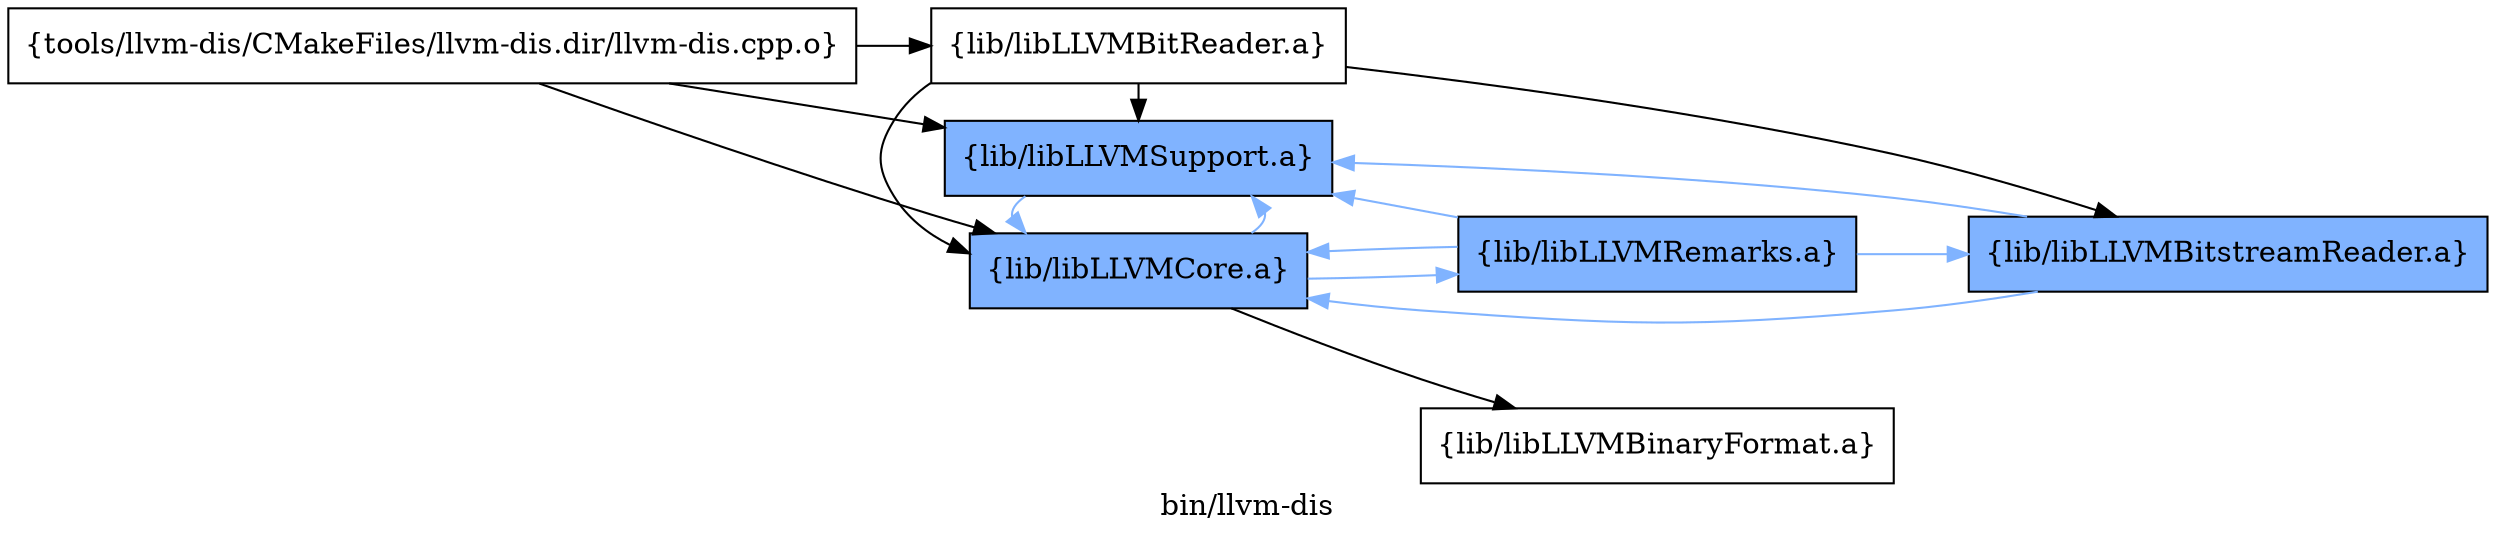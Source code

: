 digraph "bin/llvm-dis" {
	label="bin/llvm-dis";
	rankdir=LR;
	{ rank=same; Node0x55776db5baf8;  }
	{ rank=same; Node0x55776db5afb8; Node0x55776db5b4b8; Node0x55776db5f8d8;  }

	Node0x55776db5baf8 [shape=record,shape=box,group=0,label="{tools/llvm-dis/CMakeFiles/llvm-dis.dir/llvm-dis.cpp.o}"];
	Node0x55776db5baf8 -> Node0x55776db5afb8;
	Node0x55776db5baf8 -> Node0x55776db5b4b8;
	Node0x55776db5baf8 -> Node0x55776db5f8d8;
	Node0x55776db5afb8 [shape=record,shape=box,group=0,label="{lib/libLLVMBitReader.a}"];
	Node0x55776db5afb8 -> Node0x55776db5b4b8;
	Node0x55776db5afb8 -> Node0x55776db5f8d8;
	Node0x55776db5afb8 -> Node0x55776db5ea78;
	Node0x55776db5b4b8 [shape=record,shape=box,group=1,style=filled,fillcolor="0.600000 0.5 1",label="{lib/libLLVMCore.a}"];
	Node0x55776db5b4b8 -> Node0x55776db5f8d8[color="0.600000 0.5 1"];
	Node0x55776db5b4b8 -> Node0x55776db5f428;
	Node0x55776db5b4b8 -> Node0x55776db5ef78[color="0.600000 0.5 1"];
	Node0x55776db5f8d8 [shape=record,shape=box,group=1,style=filled,fillcolor="0.600000 0.5 1",label="{lib/libLLVMSupport.a}"];
	Node0x55776db5f8d8 -> Node0x55776db5b4b8[color="0.600000 0.5 1"];
	Node0x55776db5ea78 [shape=record,shape=box,group=1,style=filled,fillcolor="0.600000 0.5 1",label="{lib/libLLVMBitstreamReader.a}"];
	Node0x55776db5ea78 -> Node0x55776db5b4b8[color="0.600000 0.5 1"];
	Node0x55776db5ea78 -> Node0x55776db5f8d8[color="0.600000 0.5 1"];
	Node0x55776db5f428 [shape=record,shape=box,group=0,label="{lib/libLLVMBinaryFormat.a}"];
	Node0x55776db5ef78 [shape=record,shape=box,group=1,style=filled,fillcolor="0.600000 0.5 1",label="{lib/libLLVMRemarks.a}"];
	Node0x55776db5ef78 -> Node0x55776db5f8d8[color="0.600000 0.5 1"];
	Node0x55776db5ef78 -> Node0x55776db5b4b8[color="0.600000 0.5 1"];
	Node0x55776db5ef78 -> Node0x55776db5ea78[color="0.600000 0.5 1"];
}
